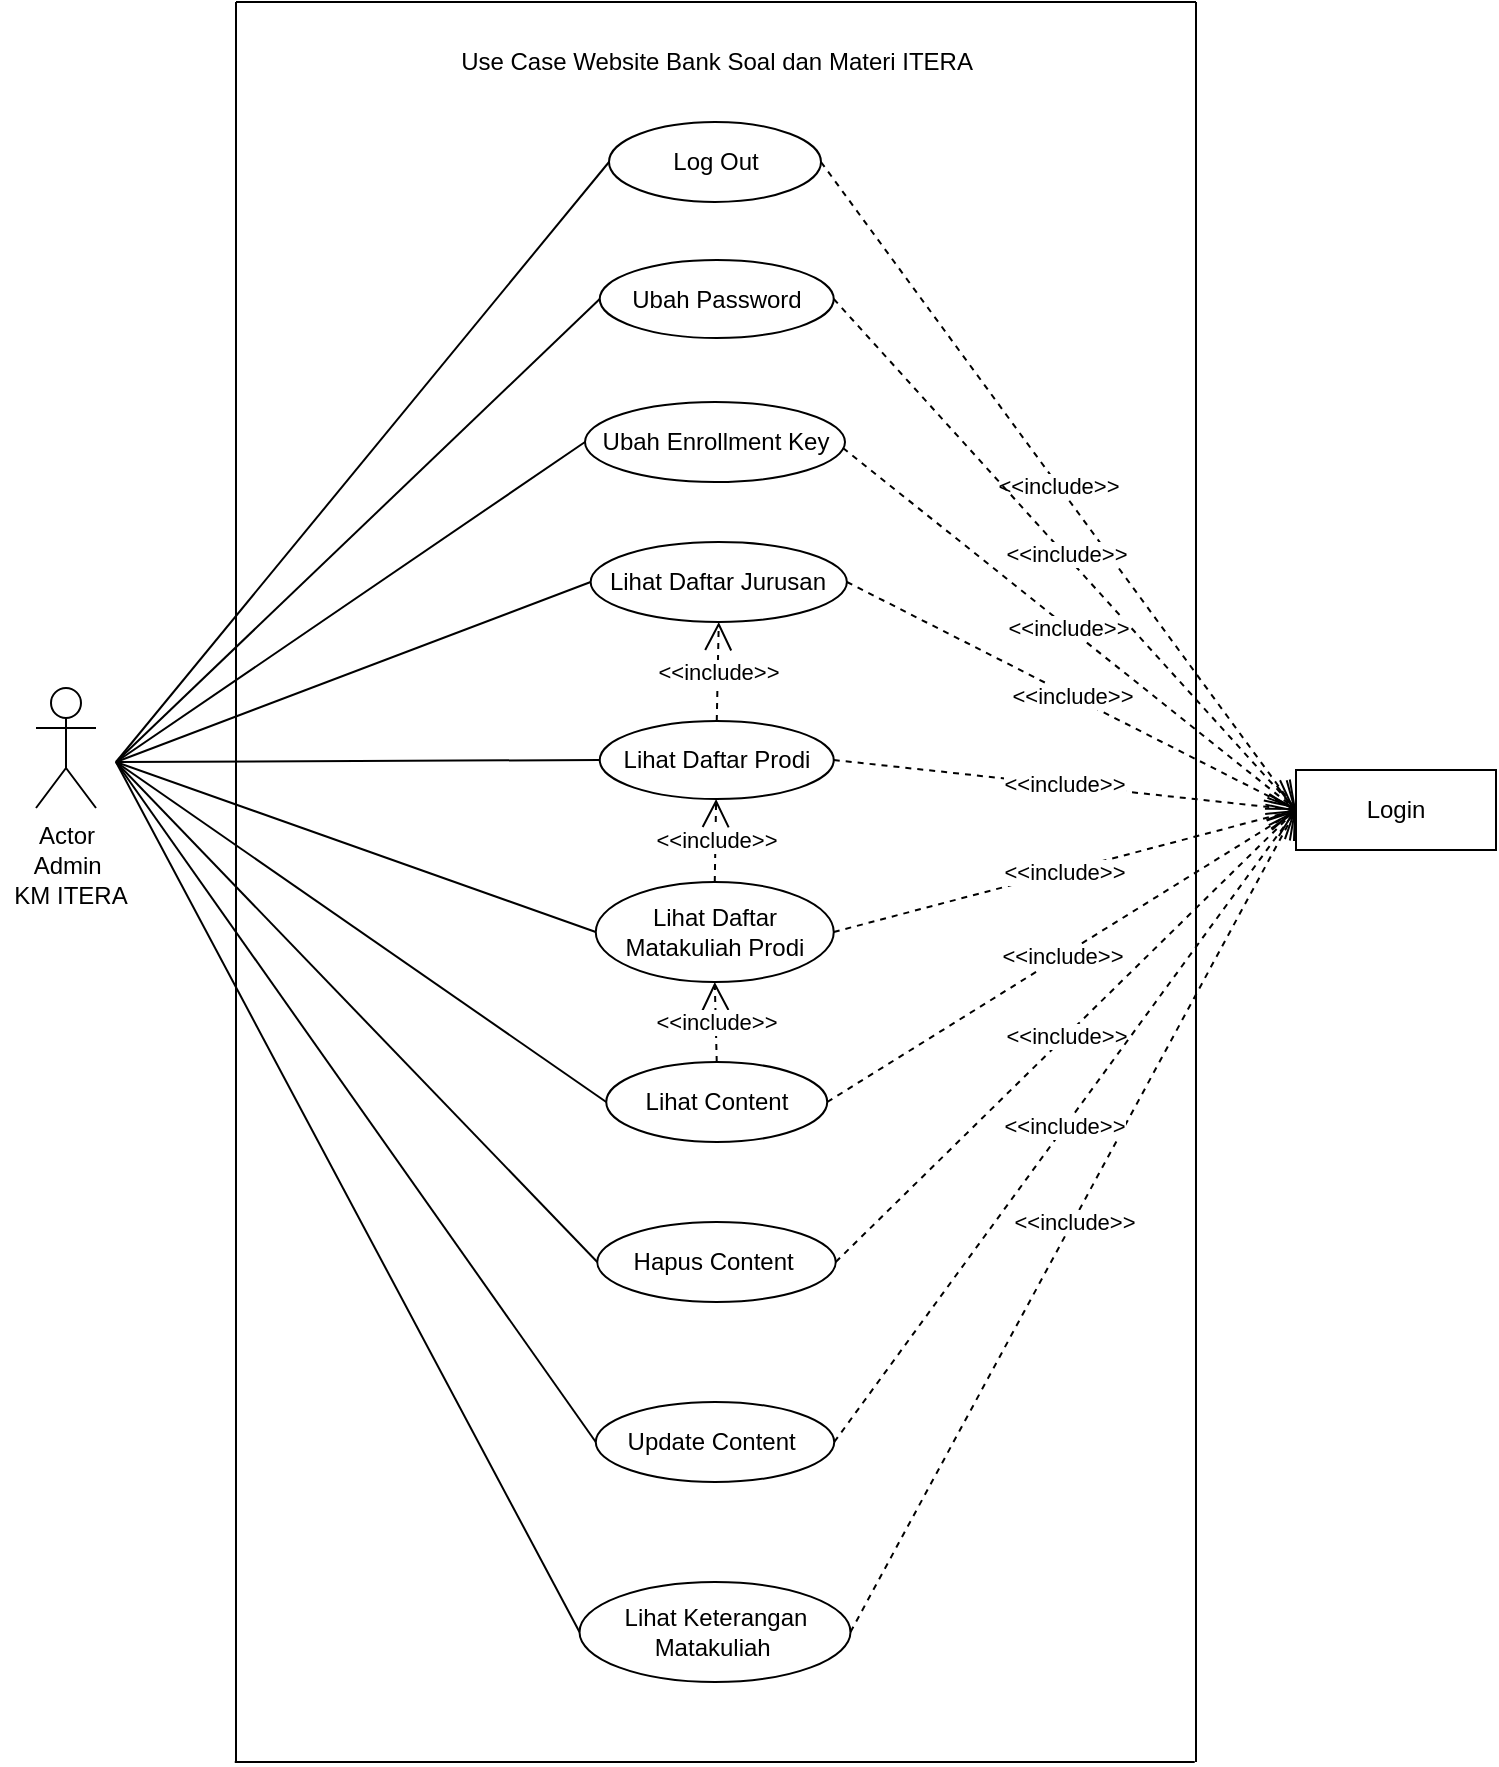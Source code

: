 <mxfile version="12.7.9" type="device"><diagram id="yLsLGnVvl-KDU3PAKiwU" name="Page-1"><mxGraphModel dx="1259" dy="500" grid="1" gridSize="10" guides="1" tooltips="1" connect="1" arrows="1" fold="1" page="1" pageScale="1" pageWidth="850" pageHeight="1100" math="0" shadow="0"><root><mxCell id="0"/><mxCell id="1" parent="0"/><mxCell id="tUax6UsFE1oLrweZ8KCg-2" value="Actor" style="shape=umlActor;verticalLabelPosition=bottom;labelBackgroundColor=#ffffff;verticalAlign=top;html=1;outlineConnect=0;" parent="1" vertex="1"><mxGeometry x="60" y="383" width="30" height="60" as="geometry"/></mxCell><mxCell id="tUax6UsFE1oLrweZ8KCg-12" value="Admin&amp;nbsp;&lt;br&gt;KM ITERA" style="text;html=1;align=center;verticalAlign=middle;resizable=0;points=[];autosize=1;" parent="1" vertex="1"><mxGeometry x="42" y="464" width="70" height="30" as="geometry"/></mxCell><mxCell id="tUax6UsFE1oLrweZ8KCg-22" value="Log Out" style="ellipse;whiteSpace=wrap;html=1;" parent="1" vertex="1"><mxGeometry x="346.5" y="100" width="106" height="40" as="geometry"/></mxCell><mxCell id="tUax6UsFE1oLrweZ8KCg-26" value="Lihat Content" style="ellipse;whiteSpace=wrap;html=1;" parent="1" vertex="1"><mxGeometry x="345.12" y="570" width="110.5" height="40" as="geometry"/></mxCell><mxCell id="tUax6UsFE1oLrweZ8KCg-28" value="Lihat Keterangan Matakuliah&amp;nbsp;" style="ellipse;whiteSpace=wrap;html=1;" parent="1" vertex="1"><mxGeometry x="331.75" y="830" width="135.5" height="50" as="geometry"/></mxCell><mxCell id="tUax6UsFE1oLrweZ8KCg-33" value="Lihat Daftar Matakuliah Prodi" style="ellipse;whiteSpace=wrap;html=1;" parent="1" vertex="1"><mxGeometry x="339.88" y="480" width="119" height="50" as="geometry"/></mxCell><mxCell id="QHOqjJIG5TGXNxtsbMEU-19" value="Use Case Website Bank Soal dan Materi ITERA" style="text;html=1;align=center;verticalAlign=middle;resizable=0;points=[];autosize=1;" parent="1" vertex="1"><mxGeometry x="264.5" y="60" width="270" height="20" as="geometry"/></mxCell><mxCell id="QHOqjJIG5TGXNxtsbMEU-39" value="" style="endArrow=none;html=1;rounded=0;" parent="1" edge="1"><mxGeometry relative="1" as="geometry"><mxPoint x="160" y="40" as="sourcePoint"/><mxPoint x="640" y="40" as="targetPoint"/></mxGeometry></mxCell><mxCell id="QHOqjJIG5TGXNxtsbMEU-43" value="" style="endArrow=none;html=1;rounded=0;" parent="1" edge="1"><mxGeometry relative="1" as="geometry"><mxPoint x="640" y="40" as="sourcePoint"/><mxPoint x="640" y="920" as="targetPoint"/></mxGeometry></mxCell><mxCell id="QHOqjJIG5TGXNxtsbMEU-45" value="" style="endArrow=none;html=1;rounded=0;" parent="1" edge="1"><mxGeometry relative="1" as="geometry"><mxPoint x="160" y="40" as="sourcePoint"/><mxPoint x="160" y="920" as="targetPoint"/></mxGeometry></mxCell><mxCell id="2DHHeH7D0cgLOdisvM-S-1" value="Login" style="rounded=0;whiteSpace=wrap;html=1;" parent="1" vertex="1"><mxGeometry x="690" y="424" width="100" height="40" as="geometry"/></mxCell><mxCell id="2DHHeH7D0cgLOdisvM-S-3" value="Ubah Password" style="ellipse;whiteSpace=wrap;html=1;" parent="1" vertex="1"><mxGeometry x="341.87" y="169" width="117" height="39" as="geometry"/></mxCell><mxCell id="2DHHeH7D0cgLOdisvM-S-4" value="&lt;span style=&quot;color: rgba(0 , 0 , 0 , 0) ; font-family: monospace ; font-size: 0px&quot;&gt;%3CmxGraphModel%3E%3Croot%3E%3CmxCell%20id%3D%220%22%2F%3E%3CmxCell%20id%3D%221%22%20parent%3D%220%22%2F%3E%3CmxCell%20id%3D%222%22%20value%3D%22Lihat%20Daftar%20Prodi%22%20style%3D%22ellipse%3BwhiteSpace%3Dwrap%3Bhtml%3D1%3B%22%20vertex%3D%221%22%20parent%3D%221%22%3E%3CmxGeometry%20x%3D%22342%22%20y%3D%22240%22%20width%3D%22117%22%20height%3D%2239%22%20as%3D%22geometry%22%2F%3E%3C%2FmxCell%3E%3C%2Froot%3E%3C%2FmxGraphModel%3E&lt;/span&gt;" style="text;html=1;align=center;verticalAlign=middle;resizable=0;points=[];autosize=1;" parent="1" vertex="1"><mxGeometry x="407" y="300" width="20" height="20" as="geometry"/></mxCell><mxCell id="2DHHeH7D0cgLOdisvM-S-5" value="Ubah Enrollment Key" style="ellipse;whiteSpace=wrap;html=1;" parent="1" vertex="1"><mxGeometry x="334.5" y="240" width="130" height="40" as="geometry"/></mxCell><mxCell id="2DHHeH7D0cgLOdisvM-S-9" value="Hapus Content&amp;nbsp;" style="ellipse;whiteSpace=wrap;html=1;" parent="1" vertex="1"><mxGeometry x="340.62" y="650" width="119.25" height="40" as="geometry"/></mxCell><mxCell id="2DHHeH7D0cgLOdisvM-S-15" value="" style="endArrow=none;html=1;entryX=0;entryY=0.5;entryDx=0;entryDy=0;" parent="1" edge="1"><mxGeometry width="50" height="50" relative="1" as="geometry"><mxPoint x="100" y="420" as="sourcePoint"/><mxPoint x="346.5" y="120" as="targetPoint"/></mxGeometry></mxCell><mxCell id="2DHHeH7D0cgLOdisvM-S-17" value="" style="endArrow=none;html=1;entryX=0;entryY=0.5;entryDx=0;entryDy=0;" parent="1" target="2DHHeH7D0cgLOdisvM-S-3" edge="1"><mxGeometry width="50" height="50" relative="1" as="geometry"><mxPoint x="100" y="420" as="sourcePoint"/><mxPoint x="356.5" y="130" as="targetPoint"/></mxGeometry></mxCell><mxCell id="2DHHeH7D0cgLOdisvM-S-18" value="" style="endArrow=none;html=1;entryX=0;entryY=0.5;entryDx=0;entryDy=0;" parent="1" target="2DHHeH7D0cgLOdisvM-S-5" edge="1"><mxGeometry width="50" height="50" relative="1" as="geometry"><mxPoint x="100" y="420" as="sourcePoint"/><mxPoint x="366.5" y="140" as="targetPoint"/></mxGeometry></mxCell><mxCell id="2DHHeH7D0cgLOdisvM-S-19" value="" style="endArrow=none;html=1;entryX=0;entryY=0.5;entryDx=0;entryDy=0;" parent="1" target="tUax6UsFE1oLrweZ8KCg-32" edge="1"><mxGeometry width="50" height="50" relative="1" as="geometry"><mxPoint x="100" y="420" as="sourcePoint"/><mxPoint x="376.5" y="150" as="targetPoint"/></mxGeometry></mxCell><mxCell id="2DHHeH7D0cgLOdisvM-S-20" value="" style="endArrow=none;html=1;entryX=0;entryY=0.5;entryDx=0;entryDy=0;" parent="1" target="tUax6UsFE1oLrweZ8KCg-33" edge="1"><mxGeometry width="50" height="50" relative="1" as="geometry"><mxPoint x="100" y="420" as="sourcePoint"/><mxPoint x="386.5" y="160" as="targetPoint"/></mxGeometry></mxCell><mxCell id="2DHHeH7D0cgLOdisvM-S-21" value="" style="endArrow=none;html=1;entryX=0;entryY=0.5;entryDx=0;entryDy=0;" parent="1" target="tUax6UsFE1oLrweZ8KCg-26" edge="1"><mxGeometry width="50" height="50" relative="1" as="geometry"><mxPoint x="100" y="420" as="sourcePoint"/><mxPoint x="396.5" y="170" as="targetPoint"/></mxGeometry></mxCell><mxCell id="2DHHeH7D0cgLOdisvM-S-23" value="" style="endArrow=none;html=1;entryX=0;entryY=0.5;entryDx=0;entryDy=0;" parent="1" target="2DHHeH7D0cgLOdisvM-S-9" edge="1"><mxGeometry width="50" height="50" relative="1" as="geometry"><mxPoint x="100" y="420" as="sourcePoint"/><mxPoint x="416.5" y="190" as="targetPoint"/></mxGeometry></mxCell><mxCell id="2DHHeH7D0cgLOdisvM-S-24" value="" style="endArrow=none;html=1;entryX=0;entryY=0.5;entryDx=0;entryDy=0;" parent="1" target="tUax6UsFE1oLrweZ8KCg-28" edge="1"><mxGeometry width="50" height="50" relative="1" as="geometry"><mxPoint x="100" y="420" as="sourcePoint"/><mxPoint x="350" y="700" as="targetPoint"/></mxGeometry></mxCell><mxCell id="2DHHeH7D0cgLOdisvM-S-25" value="" style="endArrow=none;html=1;" parent="1" edge="1"><mxGeometry width="50" height="50" relative="1" as="geometry"><mxPoint x="159.38" y="920" as="sourcePoint"/><mxPoint x="639.38" y="920" as="targetPoint"/></mxGeometry></mxCell><mxCell id="2DHHeH7D0cgLOdisvM-S-27" value="&amp;lt;&amp;lt;include&amp;gt;&amp;gt;" style="endArrow=open;endSize=12;dashed=1;html=1;exitX=1;exitY=0.5;exitDx=0;exitDy=0;entryX=0;entryY=0.5;entryDx=0;entryDy=0;" parent="1" source="tUax6UsFE1oLrweZ8KCg-22" target="2DHHeH7D0cgLOdisvM-S-1" edge="1"><mxGeometry width="160" relative="1" as="geometry"><mxPoint x="480" y="360" as="sourcePoint"/><mxPoint x="640" y="360" as="targetPoint"/></mxGeometry></mxCell><mxCell id="2DHHeH7D0cgLOdisvM-S-28" value="&amp;lt;&amp;lt;include&amp;gt;&amp;gt;" style="endArrow=open;endSize=12;dashed=1;html=1;exitX=1;exitY=0.5;exitDx=0;exitDy=0;" parent="1" source="2DHHeH7D0cgLOdisvM-S-3" edge="1"><mxGeometry width="160" relative="1" as="geometry"><mxPoint x="462.5" y="130" as="sourcePoint"/><mxPoint x="690" y="444" as="targetPoint"/></mxGeometry></mxCell><mxCell id="2DHHeH7D0cgLOdisvM-S-29" value="&amp;lt;&amp;lt;include&amp;gt;&amp;gt;" style="endArrow=open;endSize=12;dashed=1;html=1;exitX=1;exitY=0.5;exitDx=0;exitDy=0;" parent="1" edge="1"><mxGeometry width="160" relative="1" as="geometry"><mxPoint x="463.5" y="263" as="sourcePoint"/><mxPoint x="689" y="443" as="targetPoint"/></mxGeometry></mxCell><mxCell id="2DHHeH7D0cgLOdisvM-S-30" value="&amp;lt;&amp;lt;include&amp;gt;&amp;gt;" style="endArrow=open;endSize=12;dashed=1;html=1;exitX=1;exitY=0.5;exitDx=0;exitDy=0;entryX=0;entryY=0.5;entryDx=0;entryDy=0;" parent="1" source="tUax6UsFE1oLrweZ8KCg-32" target="2DHHeH7D0cgLOdisvM-S-1" edge="1"><mxGeometry width="160" relative="1" as="geometry"><mxPoint x="482.5" y="150" as="sourcePoint"/><mxPoint x="720" y="474" as="targetPoint"/></mxGeometry></mxCell><mxCell id="2DHHeH7D0cgLOdisvM-S-31" value="&amp;lt;&amp;lt;include&amp;gt;&amp;gt;" style="endArrow=open;endSize=12;dashed=1;html=1;exitX=1;exitY=0.5;exitDx=0;exitDy=0;entryX=0;entryY=0.5;entryDx=0;entryDy=0;" parent="1" source="tUax6UsFE1oLrweZ8KCg-33" target="2DHHeH7D0cgLOdisvM-S-1" edge="1"><mxGeometry width="160" relative="1" as="geometry"><mxPoint x="492.5" y="160" as="sourcePoint"/><mxPoint x="730" y="484" as="targetPoint"/></mxGeometry></mxCell><mxCell id="2DHHeH7D0cgLOdisvM-S-32" value="&amp;lt;&amp;lt;include&amp;gt;&amp;gt;" style="endArrow=open;endSize=12;dashed=1;html=1;exitX=1;exitY=0.5;exitDx=0;exitDy=0;entryX=0;entryY=0.5;entryDx=0;entryDy=0;" parent="1" source="tUax6UsFE1oLrweZ8KCg-26" target="2DHHeH7D0cgLOdisvM-S-1" edge="1"><mxGeometry width="160" relative="1" as="geometry"><mxPoint x="502.5" y="170" as="sourcePoint"/><mxPoint x="740" y="494" as="targetPoint"/></mxGeometry></mxCell><mxCell id="2DHHeH7D0cgLOdisvM-S-34" value="&amp;lt;&amp;lt;include&amp;gt;&amp;gt;" style="endArrow=open;endSize=12;dashed=1;html=1;exitX=1;exitY=0.5;exitDx=0;exitDy=0;entryX=0;entryY=0.5;entryDx=0;entryDy=0;" parent="1" source="2DHHeH7D0cgLOdisvM-S-9" target="2DHHeH7D0cgLOdisvM-S-1" edge="1"><mxGeometry width="160" relative="1" as="geometry"><mxPoint x="475.62" y="510" as="sourcePoint"/><mxPoint x="710" y="464" as="targetPoint"/></mxGeometry></mxCell><mxCell id="2DHHeH7D0cgLOdisvM-S-35" value="&amp;lt;&amp;lt;include&amp;gt;&amp;gt;" style="endArrow=open;endSize=12;dashed=1;html=1;exitX=1;exitY=0.5;exitDx=0;exitDy=0;" parent="1" source="tUax6UsFE1oLrweZ8KCg-28" edge="1"><mxGeometry width="160" relative="1" as="geometry"><mxPoint x="485.62" y="520" as="sourcePoint"/><mxPoint x="690" y="444" as="targetPoint"/></mxGeometry></mxCell><mxCell id="CO3T4oEvdcIJlosCFXWK-3" value="&amp;lt;&amp;lt;include&amp;gt;&amp;gt;" style="endArrow=open;endSize=12;dashed=1;html=1;exitX=0.5;exitY=0;exitDx=0;exitDy=0;entryX=0.5;entryY=1;entryDx=0;entryDy=0;" parent="1" source="tUax6UsFE1oLrweZ8KCg-26" target="tUax6UsFE1oLrweZ8KCg-33" edge="1"><mxGeometry width="160" relative="1" as="geometry"><mxPoint x="483.5" y="283" as="sourcePoint"/><mxPoint x="709" y="463" as="targetPoint"/></mxGeometry></mxCell><mxCell id="bC-XeWAdSTtrUKf5nOKk-1" value="Update Content&amp;nbsp;" style="ellipse;whiteSpace=wrap;html=1;" parent="1" vertex="1"><mxGeometry x="339.88" y="740" width="119.25" height="40" as="geometry"/></mxCell><mxCell id="bC-XeWAdSTtrUKf5nOKk-2" value="" style="endArrow=none;html=1;entryX=0;entryY=0.5;entryDx=0;entryDy=0;" parent="1" target="bC-XeWAdSTtrUKf5nOKk-1" edge="1"><mxGeometry width="50" height="50" relative="1" as="geometry"><mxPoint x="100" y="420" as="sourcePoint"/><mxPoint x="349.88" y="680" as="targetPoint"/></mxGeometry></mxCell><mxCell id="bC-XeWAdSTtrUKf5nOKk-3" value="&amp;lt;&amp;lt;include&amp;gt;&amp;gt;" style="endArrow=open;endSize=12;dashed=1;html=1;exitX=1;exitY=0.5;exitDx=0;exitDy=0;entryX=0;entryY=0.5;entryDx=0;entryDy=0;" parent="1" source="bC-XeWAdSTtrUKf5nOKk-1" target="2DHHeH7D0cgLOdisvM-S-1" edge="1"><mxGeometry width="160" relative="1" as="geometry"><mxPoint x="469.13" y="680" as="sourcePoint"/><mxPoint x="700" y="454" as="targetPoint"/></mxGeometry></mxCell><mxCell id="tUax6UsFE1oLrweZ8KCg-32" value="Lihat Daftar Prodi" style="ellipse;whiteSpace=wrap;html=1;" parent="1" vertex="1"><mxGeometry x="341.88" y="399.5" width="117" height="39" as="geometry"/></mxCell><mxCell id="B3hnwUAdKnUj9maB4WkW-1" value="&amp;lt;&amp;lt;include&amp;gt;&amp;gt;" style="endArrow=open;endSize=12;dashed=1;html=1;exitX=0.5;exitY=0;exitDx=0;exitDy=0;" edge="1" parent="1" source="tUax6UsFE1oLrweZ8KCg-33" target="tUax6UsFE1oLrweZ8KCg-32"><mxGeometry width="160" relative="1" as="geometry"><mxPoint x="399.38" y="464" as="sourcePoint"/><mxPoint x="401" y="350" as="targetPoint"/></mxGeometry></mxCell><mxCell id="B3hnwUAdKnUj9maB4WkW-2" value="Lihat Daftar Jurusan" style="ellipse;whiteSpace=wrap;html=1;" vertex="1" parent="1"><mxGeometry x="337.32" y="310" width="128.12" height="40" as="geometry"/></mxCell><mxCell id="B3hnwUAdKnUj9maB4WkW-3" value="" style="endArrow=none;html=1;entryX=0;entryY=0.5;entryDx=0;entryDy=0;" edge="1" parent="1" target="B3hnwUAdKnUj9maB4WkW-2"><mxGeometry width="50" height="50" relative="1" as="geometry"><mxPoint x="100" y="420" as="sourcePoint"/><mxPoint x="350.88" y="412.5" as="targetPoint"/></mxGeometry></mxCell><mxCell id="B3hnwUAdKnUj9maB4WkW-4" value="&amp;lt;&amp;lt;include&amp;gt;&amp;gt;" style="endArrow=open;endSize=12;dashed=1;html=1;exitX=1;exitY=0.5;exitDx=0;exitDy=0;entryX=0;entryY=0.5;entryDx=0;entryDy=0;" edge="1" parent="1" source="B3hnwUAdKnUj9maB4WkW-2" target="2DHHeH7D0cgLOdisvM-S-1"><mxGeometry width="160" relative="1" as="geometry"><mxPoint x="467.88" y="412.5" as="sourcePoint"/><mxPoint x="690" y="390" as="targetPoint"/></mxGeometry></mxCell><mxCell id="B3hnwUAdKnUj9maB4WkW-5" value="&amp;lt;&amp;lt;include&amp;gt;&amp;gt;" style="endArrow=open;endSize=12;dashed=1;html=1;exitX=0.5;exitY=0;exitDx=0;exitDy=0;entryX=0.5;entryY=1;entryDx=0;entryDy=0;" edge="1" parent="1" source="tUax6UsFE1oLrweZ8KCg-32" target="B3hnwUAdKnUj9maB4WkW-2"><mxGeometry width="160" relative="1" as="geometry"><mxPoint x="467.88" y="412.5" as="sourcePoint"/><mxPoint x="700" y="454" as="targetPoint"/></mxGeometry></mxCell></root></mxGraphModel></diagram></mxfile>